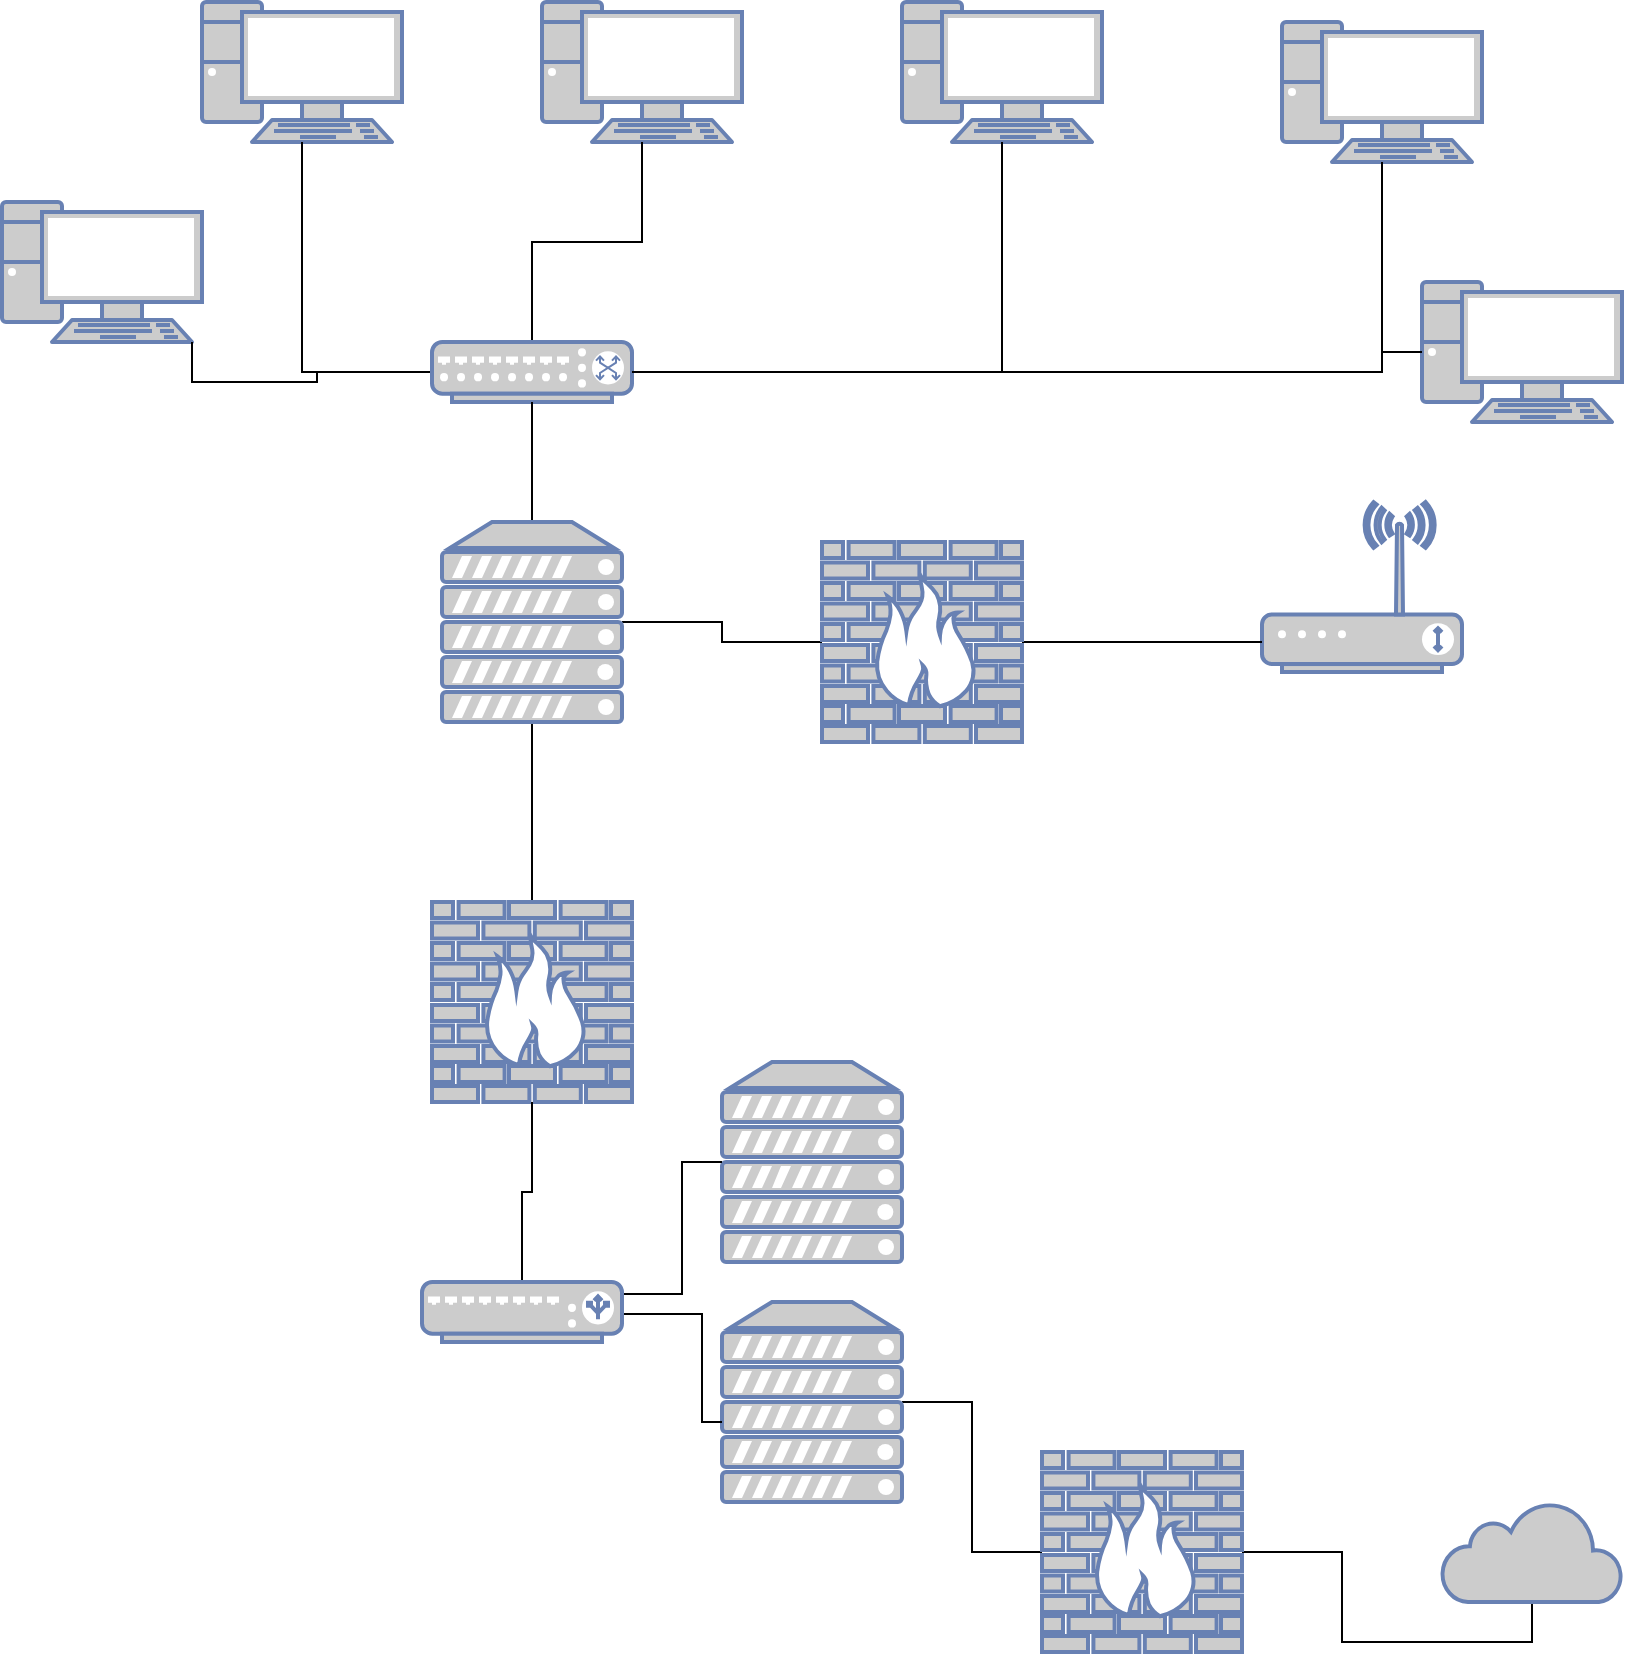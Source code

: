 <mxfile version="14.9.6" type="device"><diagram id="klUM3145r7-zN8neqd0E" name="Page-1"><mxGraphModel dx="1618" dy="1591" grid="1" gridSize="10" guides="1" tooltips="1" connect="1" arrows="1" fold="1" page="1" pageScale="1" pageWidth="850" pageHeight="1100" math="0" shadow="0"><root><mxCell id="0"/><mxCell id="1" parent="0"/><mxCell id="Z9ydRzLkokz1Sj5rr_Oi-1" value="" style="fontColor=#0066CC;verticalAlign=top;verticalLabelPosition=bottom;labelPosition=center;align=center;html=1;outlineConnect=0;fillColor=#CCCCCC;strokeColor=#6881B3;gradientColor=none;gradientDirection=north;strokeWidth=2;shape=mxgraph.networks.pc;" parent="1" vertex="1"><mxGeometry x="-10" y="-960" width="100" height="70" as="geometry"/></mxCell><mxCell id="Z9ydRzLkokz1Sj5rr_Oi-2" value="" style="fontColor=#0066CC;verticalAlign=top;verticalLabelPosition=bottom;labelPosition=center;align=center;html=1;outlineConnect=0;fillColor=#CCCCCC;strokeColor=#6881B3;gradientColor=none;gradientDirection=north;strokeWidth=2;shape=mxgraph.networks.pc;" parent="1" vertex="1"><mxGeometry x="260" y="-1060" width="100" height="70" as="geometry"/></mxCell><mxCell id="Z9ydRzLkokz1Sj5rr_Oi-3" value="" style="fontColor=#0066CC;verticalAlign=top;verticalLabelPosition=bottom;labelPosition=center;align=center;html=1;outlineConnect=0;fillColor=#CCCCCC;strokeColor=#6881B3;gradientColor=none;gradientDirection=north;strokeWidth=2;shape=mxgraph.networks.pc;" parent="1" vertex="1"><mxGeometry x="440" y="-1060" width="100" height="70" as="geometry"/></mxCell><mxCell id="Z9ydRzLkokz1Sj5rr_Oi-4" value="" style="fontColor=#0066CC;verticalAlign=top;verticalLabelPosition=bottom;labelPosition=center;align=center;html=1;outlineConnect=0;fillColor=#CCCCCC;strokeColor=#6881B3;gradientColor=none;gradientDirection=north;strokeWidth=2;shape=mxgraph.networks.pc;" parent="1" vertex="1"><mxGeometry x="90" y="-1060" width="100" height="70" as="geometry"/></mxCell><mxCell id="Z9ydRzLkokz1Sj5rr_Oi-5" value="" style="fontColor=#0066CC;verticalAlign=top;verticalLabelPosition=bottom;labelPosition=center;align=center;html=1;outlineConnect=0;fillColor=#CCCCCC;strokeColor=#6881B3;gradientColor=none;gradientDirection=north;strokeWidth=2;shape=mxgraph.networks.pc;" parent="1" vertex="1"><mxGeometry x="630" y="-1050" width="100" height="70" as="geometry"/></mxCell><mxCell id="Z9ydRzLkokz1Sj5rr_Oi-6" value="" style="fontColor=#0066CC;verticalAlign=top;verticalLabelPosition=bottom;labelPosition=center;align=center;html=1;outlineConnect=0;fillColor=#CCCCCC;strokeColor=#6881B3;gradientColor=none;gradientDirection=north;strokeWidth=2;shape=mxgraph.networks.pc;" parent="1" vertex="1"><mxGeometry x="700" y="-920" width="100" height="70" as="geometry"/></mxCell><mxCell id="Z9ydRzLkokz1Sj5rr_Oi-14" style="edgeStyle=orthogonalEdgeStyle;rounded=0;orthogonalLoop=1;jettySize=auto;html=1;endArrow=none;endFill=0;" parent="1" source="Z9ydRzLkokz1Sj5rr_Oi-7" target="Z9ydRzLkokz1Sj5rr_Oi-2" edge="1"><mxGeometry relative="1" as="geometry"/></mxCell><mxCell id="Z9ydRzLkokz1Sj5rr_Oi-17" style="edgeStyle=orthogonalEdgeStyle;rounded=0;orthogonalLoop=1;jettySize=auto;html=1;entryX=0.95;entryY=1;entryDx=0;entryDy=0;entryPerimeter=0;endArrow=none;endFill=0;" parent="1" source="Z9ydRzLkokz1Sj5rr_Oi-7" target="Z9ydRzLkokz1Sj5rr_Oi-1" edge="1"><mxGeometry relative="1" as="geometry"/></mxCell><mxCell id="Z9ydRzLkokz1Sj5rr_Oi-18" style="edgeStyle=orthogonalEdgeStyle;rounded=0;orthogonalLoop=1;jettySize=auto;html=1;endArrow=none;endFill=0;" parent="1" source="Z9ydRzLkokz1Sj5rr_Oi-7" target="Z9ydRzLkokz1Sj5rr_Oi-4" edge="1"><mxGeometry relative="1" as="geometry"/></mxCell><mxCell id="Z9ydRzLkokz1Sj5rr_Oi-7" value="" style="fontColor=#0066CC;verticalAlign=top;verticalLabelPosition=bottom;labelPosition=center;align=center;html=1;outlineConnect=0;fillColor=#CCCCCC;strokeColor=#6881B3;gradientColor=none;gradientDirection=north;strokeWidth=2;shape=mxgraph.networks.switch;" parent="1" vertex="1"><mxGeometry x="205" y="-890" width="100" height="30" as="geometry"/></mxCell><mxCell id="Z9ydRzLkokz1Sj5rr_Oi-22" style="edgeStyle=orthogonalEdgeStyle;rounded=0;orthogonalLoop=1;jettySize=auto;html=1;endArrow=none;endFill=0;" parent="1" source="Z9ydRzLkokz1Sj5rr_Oi-7" target="Z9ydRzLkokz1Sj5rr_Oi-3" edge="1"><mxGeometry relative="1" as="geometry"><mxPoint x="520" y="-840" as="sourcePoint"/></mxGeometry></mxCell><mxCell id="Z9ydRzLkokz1Sj5rr_Oi-23" style="edgeStyle=orthogonalEdgeStyle;rounded=0;orthogonalLoop=1;jettySize=auto;html=1;endArrow=none;endFill=0;" parent="1" source="Z9ydRzLkokz1Sj5rr_Oi-7" target="Z9ydRzLkokz1Sj5rr_Oi-5" edge="1"><mxGeometry relative="1" as="geometry"><mxPoint x="570" y="-825" as="sourcePoint"/></mxGeometry></mxCell><mxCell id="Z9ydRzLkokz1Sj5rr_Oi-24" style="edgeStyle=orthogonalEdgeStyle;rounded=0;orthogonalLoop=1;jettySize=auto;html=1;endArrow=none;endFill=0;" parent="1" source="Z9ydRzLkokz1Sj5rr_Oi-7" target="Z9ydRzLkokz1Sj5rr_Oi-6" edge="1"><mxGeometry relative="1" as="geometry"><mxPoint x="570" y="-825" as="sourcePoint"/><Array as="points"><mxPoint x="680" y="-875"/><mxPoint x="680" y="-885"/></Array></mxGeometry></mxCell><mxCell id="Z9ydRzLkokz1Sj5rr_Oi-28" style="edgeStyle=orthogonalEdgeStyle;rounded=0;orthogonalLoop=1;jettySize=auto;html=1;exitX=0.5;exitY=0;exitDx=0;exitDy=0;exitPerimeter=0;entryX=0.5;entryY=1;entryDx=0;entryDy=0;entryPerimeter=0;endArrow=none;endFill=0;" parent="1" source="Z9ydRzLkokz1Sj5rr_Oi-10" target="Z9ydRzLkokz1Sj5rr_Oi-12" edge="1"><mxGeometry relative="1" as="geometry"/></mxCell><mxCell id="Z9ydRzLkokz1Sj5rr_Oi-10" value="" style="fontColor=#0066CC;verticalAlign=top;verticalLabelPosition=bottom;labelPosition=center;align=center;html=1;outlineConnect=0;fillColor=#CCCCCC;strokeColor=#6881B3;gradientColor=none;gradientDirection=north;strokeWidth=2;shape=mxgraph.networks.firewall;" parent="1" vertex="1"><mxGeometry x="205" y="-610" width="100" height="100" as="geometry"/></mxCell><mxCell id="Z9ydRzLkokz1Sj5rr_Oi-29" style="edgeStyle=orthogonalEdgeStyle;rounded=0;orthogonalLoop=1;jettySize=auto;html=1;exitX=0.5;exitY=1;exitDx=0;exitDy=0;exitPerimeter=0;endArrow=none;endFill=0;" parent="1" source="Z9ydRzLkokz1Sj5rr_Oi-11" target="Z9ydRzLkokz1Sj5rr_Oi-26" edge="1"><mxGeometry relative="1" as="geometry"><mxPoint x="620" y="-210" as="targetPoint"/></mxGeometry></mxCell><mxCell id="Z9ydRzLkokz1Sj5rr_Oi-11" value="" style="html=1;outlineConnect=0;fillColor=#CCCCCC;strokeColor=#6881B3;gradientColor=none;gradientDirection=north;strokeWidth=2;shape=mxgraph.networks.cloud;fontColor=#ffffff;" parent="1" vertex="1"><mxGeometry x="710" y="-310" width="90" height="50" as="geometry"/></mxCell><mxCell id="Z9ydRzLkokz1Sj5rr_Oi-20" style="edgeStyle=orthogonalEdgeStyle;rounded=0;orthogonalLoop=1;jettySize=auto;html=1;endArrow=none;endFill=0;" parent="1" source="Z9ydRzLkokz1Sj5rr_Oi-12" target="Z9ydRzLkokz1Sj5rr_Oi-7" edge="1"><mxGeometry relative="1" as="geometry"/></mxCell><mxCell id="Z9ydRzLkokz1Sj5rr_Oi-41" value="" style="edgeStyle=orthogonalEdgeStyle;rounded=0;orthogonalLoop=1;jettySize=auto;html=1;endArrow=none;endFill=0;" parent="1" source="Z9ydRzLkokz1Sj5rr_Oi-12" target="Z9ydRzLkokz1Sj5rr_Oi-38" edge="1"><mxGeometry relative="1" as="geometry"/></mxCell><mxCell id="Z9ydRzLkokz1Sj5rr_Oi-12" value="" style="fontColor=#0066CC;verticalAlign=top;verticalLabelPosition=bottom;labelPosition=center;align=center;html=1;outlineConnect=0;fillColor=#CCCCCC;strokeColor=#6881B3;gradientColor=none;gradientDirection=north;strokeWidth=2;shape=mxgraph.networks.server;" parent="1" vertex="1"><mxGeometry x="210" y="-800" width="90" height="100" as="geometry"/></mxCell><mxCell id="Z9ydRzLkokz1Sj5rr_Oi-30" value="" style="edgeStyle=orthogonalEdgeStyle;rounded=0;orthogonalLoop=1;jettySize=auto;html=1;endArrow=none;endFill=0;" parent="1" source="Z9ydRzLkokz1Sj5rr_Oi-26" target="Z9ydRzLkokz1Sj5rr_Oi-27" edge="1"><mxGeometry relative="1" as="geometry"/></mxCell><mxCell id="Z9ydRzLkokz1Sj5rr_Oi-26" value="" style="fontColor=#0066CC;verticalAlign=top;verticalLabelPosition=bottom;labelPosition=center;align=center;html=1;outlineConnect=0;fillColor=#CCCCCC;strokeColor=#6881B3;gradientColor=none;gradientDirection=north;strokeWidth=2;shape=mxgraph.networks.firewall;" parent="1" vertex="1"><mxGeometry x="510" y="-335" width="100" height="100" as="geometry"/></mxCell><mxCell id="Z9ydRzLkokz1Sj5rr_Oi-27" value="" style="fontColor=#0066CC;verticalAlign=top;verticalLabelPosition=bottom;labelPosition=center;align=center;html=1;outlineConnect=0;fillColor=#CCCCCC;strokeColor=#6881B3;gradientColor=none;gradientDirection=north;strokeWidth=2;shape=mxgraph.networks.server;" parent="1" vertex="1"><mxGeometry x="350" y="-410" width="90" height="100" as="geometry"/></mxCell><mxCell id="Z9ydRzLkokz1Sj5rr_Oi-32" value="" style="fontColor=#0066CC;verticalAlign=top;verticalLabelPosition=bottom;labelPosition=center;align=center;html=1;outlineConnect=0;fillColor=#CCCCCC;strokeColor=#6881B3;gradientColor=none;gradientDirection=north;strokeWidth=2;shape=mxgraph.networks.server;" parent="1" vertex="1"><mxGeometry x="350" y="-530" width="90" height="100" as="geometry"/></mxCell><mxCell id="Z9ydRzLkokz1Sj5rr_Oi-34" value="" style="edgeStyle=orthogonalEdgeStyle;rounded=0;orthogonalLoop=1;jettySize=auto;html=1;endArrow=none;endFill=0;exitX=0.5;exitY=0;exitDx=0;exitDy=0;exitPerimeter=0;" parent="1" source="PTqebKHupalbwiokoTjz-1" target="Z9ydRzLkokz1Sj5rr_Oi-10" edge="1"><mxGeometry relative="1" as="geometry"><mxPoint x="250" y="-450" as="sourcePoint"/></mxGeometry></mxCell><mxCell id="Z9ydRzLkokz1Sj5rr_Oi-35" value="" style="edgeStyle=orthogonalEdgeStyle;rounded=0;orthogonalLoop=1;jettySize=auto;html=1;endArrow=none;endFill=0;" parent="1" target="Z9ydRzLkokz1Sj5rr_Oi-32" edge="1"><mxGeometry relative="1" as="geometry"><Array as="points"><mxPoint x="330" y="-414"/><mxPoint x="330" y="-480"/></Array><mxPoint x="284.5" y="-414" as="sourcePoint"/></mxGeometry></mxCell><mxCell id="Z9ydRzLkokz1Sj5rr_Oi-36" value="" style="edgeStyle=orthogonalEdgeStyle;rounded=0;orthogonalLoop=1;jettySize=auto;html=1;endArrow=none;endFill=0;" parent="1" edge="1"><mxGeometry relative="1" as="geometry"><mxPoint x="284.5" y="-404" as="sourcePoint"/><mxPoint x="350" y="-350" as="targetPoint"/><Array as="points"><mxPoint x="340" y="-404"/><mxPoint x="340" y="-350"/></Array></mxGeometry></mxCell><mxCell id="Z9ydRzLkokz1Sj5rr_Oi-37" value="" style="fontColor=#0066CC;verticalAlign=top;verticalLabelPosition=bottom;labelPosition=center;align=center;html=1;outlineConnect=0;fillColor=#CCCCCC;strokeColor=#6881B3;gradientColor=none;gradientDirection=north;strokeWidth=2;shape=mxgraph.networks.wireless_modem;" parent="1" vertex="1"><mxGeometry x="620" y="-810" width="100" height="85" as="geometry"/></mxCell><mxCell id="Z9ydRzLkokz1Sj5rr_Oi-40" style="edgeStyle=orthogonalEdgeStyle;rounded=0;orthogonalLoop=1;jettySize=auto;html=1;endArrow=none;endFill=0;" parent="1" source="Z9ydRzLkokz1Sj5rr_Oi-38" target="Z9ydRzLkokz1Sj5rr_Oi-37" edge="1"><mxGeometry relative="1" as="geometry"><Array as="points"><mxPoint x="590" y="-740"/><mxPoint x="590" y="-740"/></Array></mxGeometry></mxCell><mxCell id="Z9ydRzLkokz1Sj5rr_Oi-38" value="" style="fontColor=#0066CC;verticalAlign=top;verticalLabelPosition=bottom;labelPosition=center;align=center;html=1;outlineConnect=0;fillColor=#CCCCCC;strokeColor=#6881B3;gradientColor=none;gradientDirection=north;strokeWidth=2;shape=mxgraph.networks.firewall;" parent="1" vertex="1"><mxGeometry x="400" y="-790" width="100" height="100" as="geometry"/></mxCell><mxCell id="PTqebKHupalbwiokoTjz-1" value="" style="fontColor=#0066CC;verticalAlign=top;verticalLabelPosition=bottom;labelPosition=center;align=center;html=1;outlineConnect=0;fillColor=#CCCCCC;strokeColor=#6881B3;gradientColor=none;gradientDirection=north;strokeWidth=2;shape=mxgraph.networks.load_balancer;" vertex="1" parent="1"><mxGeometry x="200" y="-420" width="100" height="30" as="geometry"/></mxCell></root></mxGraphModel></diagram></mxfile>